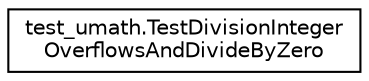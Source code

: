 digraph "Graphical Class Hierarchy"
{
 // LATEX_PDF_SIZE
  edge [fontname="Helvetica",fontsize="10",labelfontname="Helvetica",labelfontsize="10"];
  node [fontname="Helvetica",fontsize="10",shape=record];
  rankdir="LR";
  Node0 [label="test_umath.TestDivisionInteger\lOverflowsAndDivideByZero",height=0.2,width=0.4,color="black", fillcolor="white", style="filled",URL="$classtest__umath_1_1TestDivisionIntegerOverflowsAndDivideByZero.html",tooltip=" "];
}
